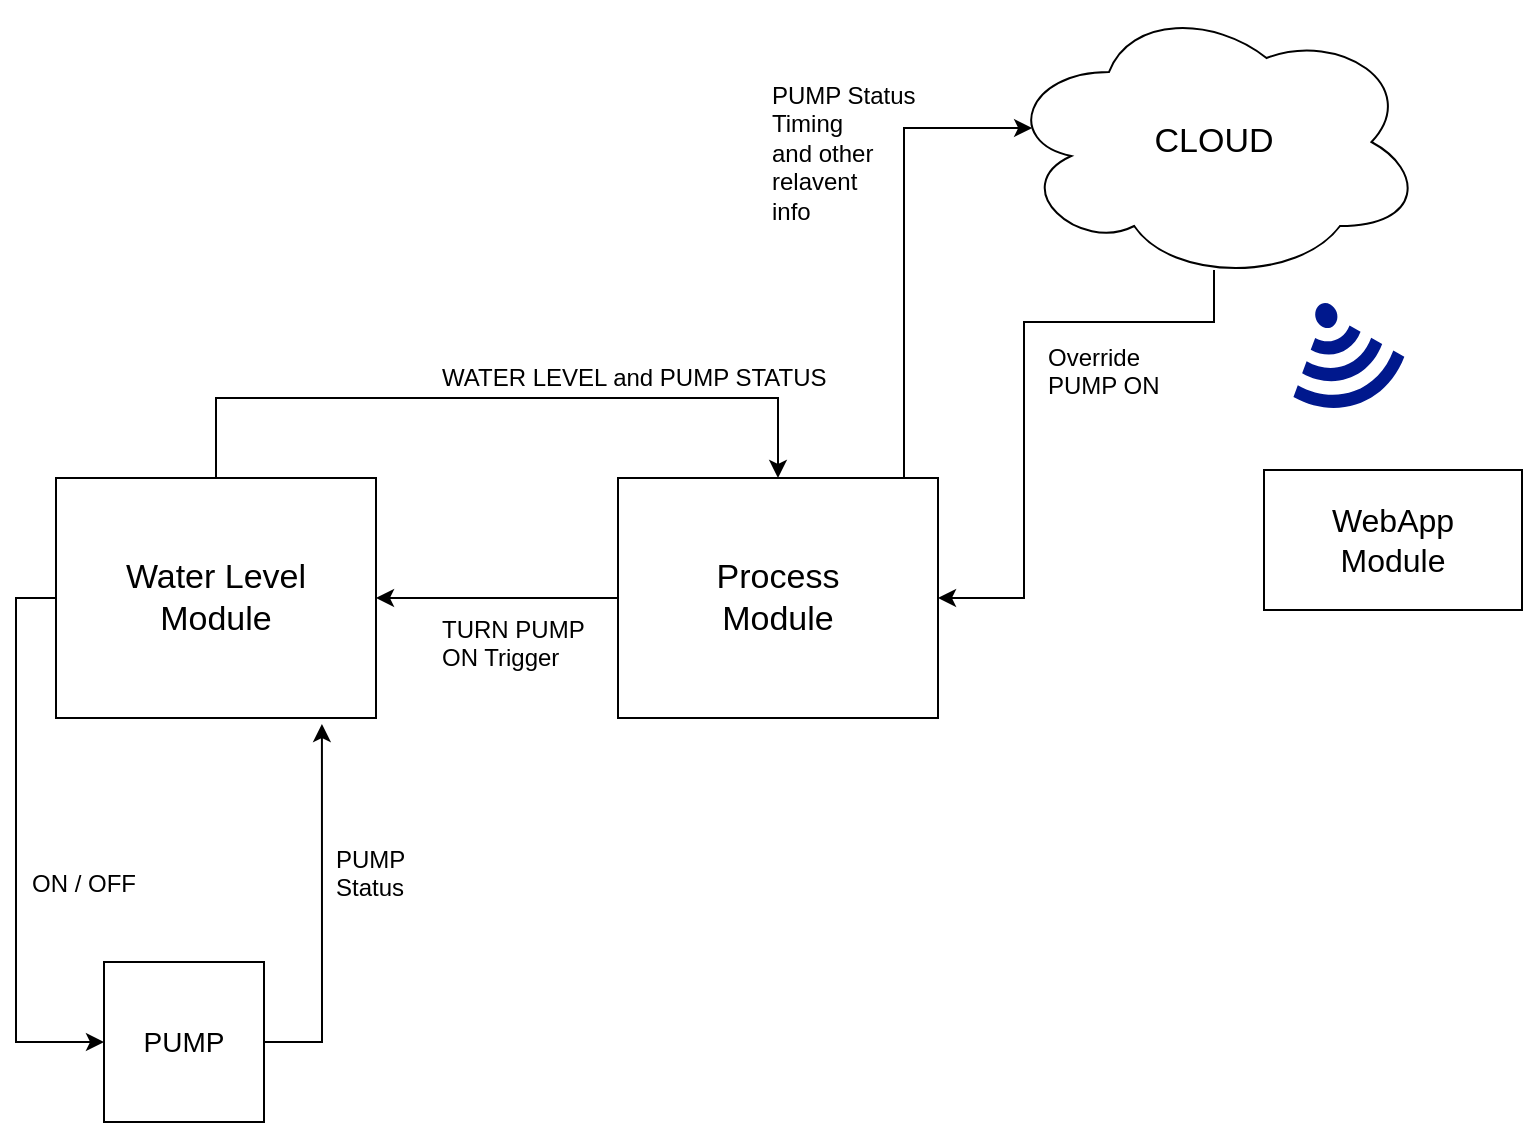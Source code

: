 <mxfile version="11.1.4" type="device"><diagram id="quvWCmfWLz8y-L_GJX3p" name="Page-1"><mxGraphModel dx="1106" dy="752" grid="1" gridSize="10" guides="1" tooltips="1" connect="1" arrows="1" fold="1" page="1" pageScale="1" pageWidth="827" pageHeight="1169" math="0" shadow="0"><root><mxCell id="0"/><mxCell id="1" parent="0"/><mxCell id="4z8UaYPAzkwWv9Mu1nWa-7" style="edgeStyle=orthogonalEdgeStyle;rounded=0;orthogonalLoop=1;jettySize=auto;html=1;entryX=0.5;entryY=0;entryDx=0;entryDy=0;" parent="1" source="4z8UaYPAzkwWv9Mu1nWa-5" target="4z8UaYPAzkwWv9Mu1nWa-6" edge="1"><mxGeometry relative="1" as="geometry"><Array as="points"><mxPoint x="136" y="198"/><mxPoint x="417" y="198"/></Array></mxGeometry></mxCell><mxCell id="4z8UaYPAzkwWv9Mu1nWa-14" style="edgeStyle=orthogonalEdgeStyle;rounded=0;orthogonalLoop=1;jettySize=auto;html=1;entryX=0;entryY=0.5;entryDx=0;entryDy=0;" parent="1" source="4z8UaYPAzkwWv9Mu1nWa-5" target="4z8UaYPAzkwWv9Mu1nWa-13" edge="1"><mxGeometry relative="1" as="geometry"><Array as="points"><mxPoint x="36" y="298"/><mxPoint x="36" y="520"/></Array></mxGeometry></mxCell><mxCell id="4z8UaYPAzkwWv9Mu1nWa-5" value="&lt;font style=&quot;font-size: 17px&quot;&gt;Water Level&lt;br&gt;Module&lt;br&gt;&lt;/font&gt;" style="rounded=0;whiteSpace=wrap;html=1;" parent="1" vertex="1"><mxGeometry x="56" y="238" width="160" height="120" as="geometry"/></mxCell><mxCell id="4z8UaYPAzkwWv9Mu1nWa-9" style="edgeStyle=orthogonalEdgeStyle;rounded=0;orthogonalLoop=1;jettySize=auto;html=1;entryX=1;entryY=0.5;entryDx=0;entryDy=0;" parent="1" source="4z8UaYPAzkwWv9Mu1nWa-6" target="4z8UaYPAzkwWv9Mu1nWa-5" edge="1"><mxGeometry relative="1" as="geometry"/></mxCell><mxCell id="4z8UaYPAzkwWv9Mu1nWa-11" style="edgeStyle=orthogonalEdgeStyle;rounded=0;orthogonalLoop=1;jettySize=auto;html=1;entryX=0.067;entryY=0.45;entryDx=0;entryDy=0;entryPerimeter=0;" parent="1" source="4z8UaYPAzkwWv9Mu1nWa-6" target="4z8UaYPAzkwWv9Mu1nWa-10" edge="1"><mxGeometry relative="1" as="geometry"><Array as="points"><mxPoint x="480" y="63"/></Array><mxPoint x="530" y="64" as="targetPoint"/></mxGeometry></mxCell><mxCell id="4z8UaYPAzkwWv9Mu1nWa-6" value="&lt;font style=&quot;font-size: 17px&quot;&gt;Process&lt;br&gt;Module&lt;/font&gt;" style="rounded=0;whiteSpace=wrap;html=1;" parent="1" vertex="1"><mxGeometry x="337" y="238" width="160" height="120" as="geometry"/></mxCell><mxCell id="4z8UaYPAzkwWv9Mu1nWa-12" style="edgeStyle=orthogonalEdgeStyle;rounded=0;orthogonalLoop=1;jettySize=auto;html=1;entryX=1;entryY=0.5;entryDx=0;entryDy=0;exitX=0.5;exitY=0.957;exitDx=0;exitDy=0;exitPerimeter=0;" parent="1" source="4z8UaYPAzkwWv9Mu1nWa-10" target="4z8UaYPAzkwWv9Mu1nWa-6" edge="1"><mxGeometry relative="1" as="geometry"><Array as="points"><mxPoint x="635" y="160"/><mxPoint x="540" y="160"/><mxPoint x="540" y="298"/></Array></mxGeometry></mxCell><mxCell id="4z8UaYPAzkwWv9Mu1nWa-10" value="&lt;font style=&quot;font-size: 17px&quot;&gt;CLOUD&lt;/font&gt;" style="ellipse;shape=cloud;whiteSpace=wrap;html=1;" parent="1" vertex="1"><mxGeometry x="530" width="210" height="140" as="geometry"/></mxCell><mxCell id="4z8UaYPAzkwWv9Mu1nWa-16" style="edgeStyle=orthogonalEdgeStyle;rounded=0;orthogonalLoop=1;jettySize=auto;html=1;entryX=0.831;entryY=1.025;entryDx=0;entryDy=0;entryPerimeter=0;" parent="1" source="4z8UaYPAzkwWv9Mu1nWa-13" target="4z8UaYPAzkwWv9Mu1nWa-5" edge="1"><mxGeometry relative="1" as="geometry"><Array as="points"><mxPoint x="189" y="520"/></Array></mxGeometry></mxCell><mxCell id="4z8UaYPAzkwWv9Mu1nWa-13" value="&lt;font style=&quot;font-size: 14px&quot;&gt;PUMP&lt;/font&gt;" style="whiteSpace=wrap;html=1;aspect=fixed;" parent="1" vertex="1"><mxGeometry x="80" y="480" width="80" height="80" as="geometry"/></mxCell><mxCell id="4z8UaYPAzkwWv9Mu1nWa-15" value="ON / OFF&lt;br&gt;" style="text;html=1;resizable=0;points=[];autosize=1;align=left;verticalAlign=top;spacingTop=-4;" parent="1" vertex="1"><mxGeometry x="42" y="431" width="70" height="20" as="geometry"/></mxCell><mxCell id="4z8UaYPAzkwWv9Mu1nWa-17" value="PUMP&lt;br&gt;Status" style="text;html=1;resizable=0;points=[];autosize=1;align=left;verticalAlign=top;spacingTop=-4;" parent="1" vertex="1"><mxGeometry x="194" y="419" width="50" height="30" as="geometry"/></mxCell><mxCell id="4z8UaYPAzkwWv9Mu1nWa-18" value="TURN PUMP&lt;br&gt;ON Trigger&lt;br&gt;" style="text;html=1;resizable=0;points=[];autosize=1;align=left;verticalAlign=top;spacingTop=-4;" parent="1" vertex="1"><mxGeometry x="247" y="304" width="90" height="30" as="geometry"/></mxCell><mxCell id="4z8UaYPAzkwWv9Mu1nWa-19" value="WATER LEVEL and PUMP STATUS" style="text;html=1;resizable=0;points=[];autosize=1;align=left;verticalAlign=top;spacingTop=-4;" parent="1" vertex="1"><mxGeometry x="247" y="178" width="210" height="20" as="geometry"/></mxCell><mxCell id="4z8UaYPAzkwWv9Mu1nWa-21" value="PUMP Status&lt;br&gt;Timing&lt;br&gt;and other&lt;br&gt;relavent&lt;br&gt;info" style="text;html=1;resizable=0;points=[];autosize=1;align=left;verticalAlign=top;spacingTop=-4;" parent="1" vertex="1"><mxGeometry x="412" y="37" width="90" height="70" as="geometry"/></mxCell><mxCell id="4z8UaYPAzkwWv9Mu1nWa-22" value="Override&lt;br&gt;PUMP ON" style="text;html=1;resizable=0;points=[];autosize=1;align=left;verticalAlign=top;spacingTop=-4;" parent="1" vertex="1"><mxGeometry x="550" y="168" width="70" height="30" as="geometry"/></mxCell><mxCell id="4z8UaYPAzkwWv9Mu1nWa-28" value="&lt;font style=&quot;font-size: 16px&quot;&gt;WebApp&lt;br&gt;Module&lt;/font&gt;" style="rounded=0;whiteSpace=wrap;html=1;" parent="1" vertex="1"><mxGeometry x="660" y="234" width="129" height="70" as="geometry"/></mxCell><mxCell id="4z8UaYPAzkwWv9Mu1nWa-29" value="" style="pointerEvents=1;shadow=0;dashed=0;html=1;strokeColor=none;labelPosition=center;verticalLabelPosition=bottom;verticalAlign=top;align=center;shape=mxgraph.mscae.enterprise.wireless_connection;fillColor=#00188D;rotation=70;" parent="1" vertex="1"><mxGeometry x="670" y="148.5" width="58" height="59" as="geometry"/></mxCell></root></mxGraphModel></diagram></mxfile>